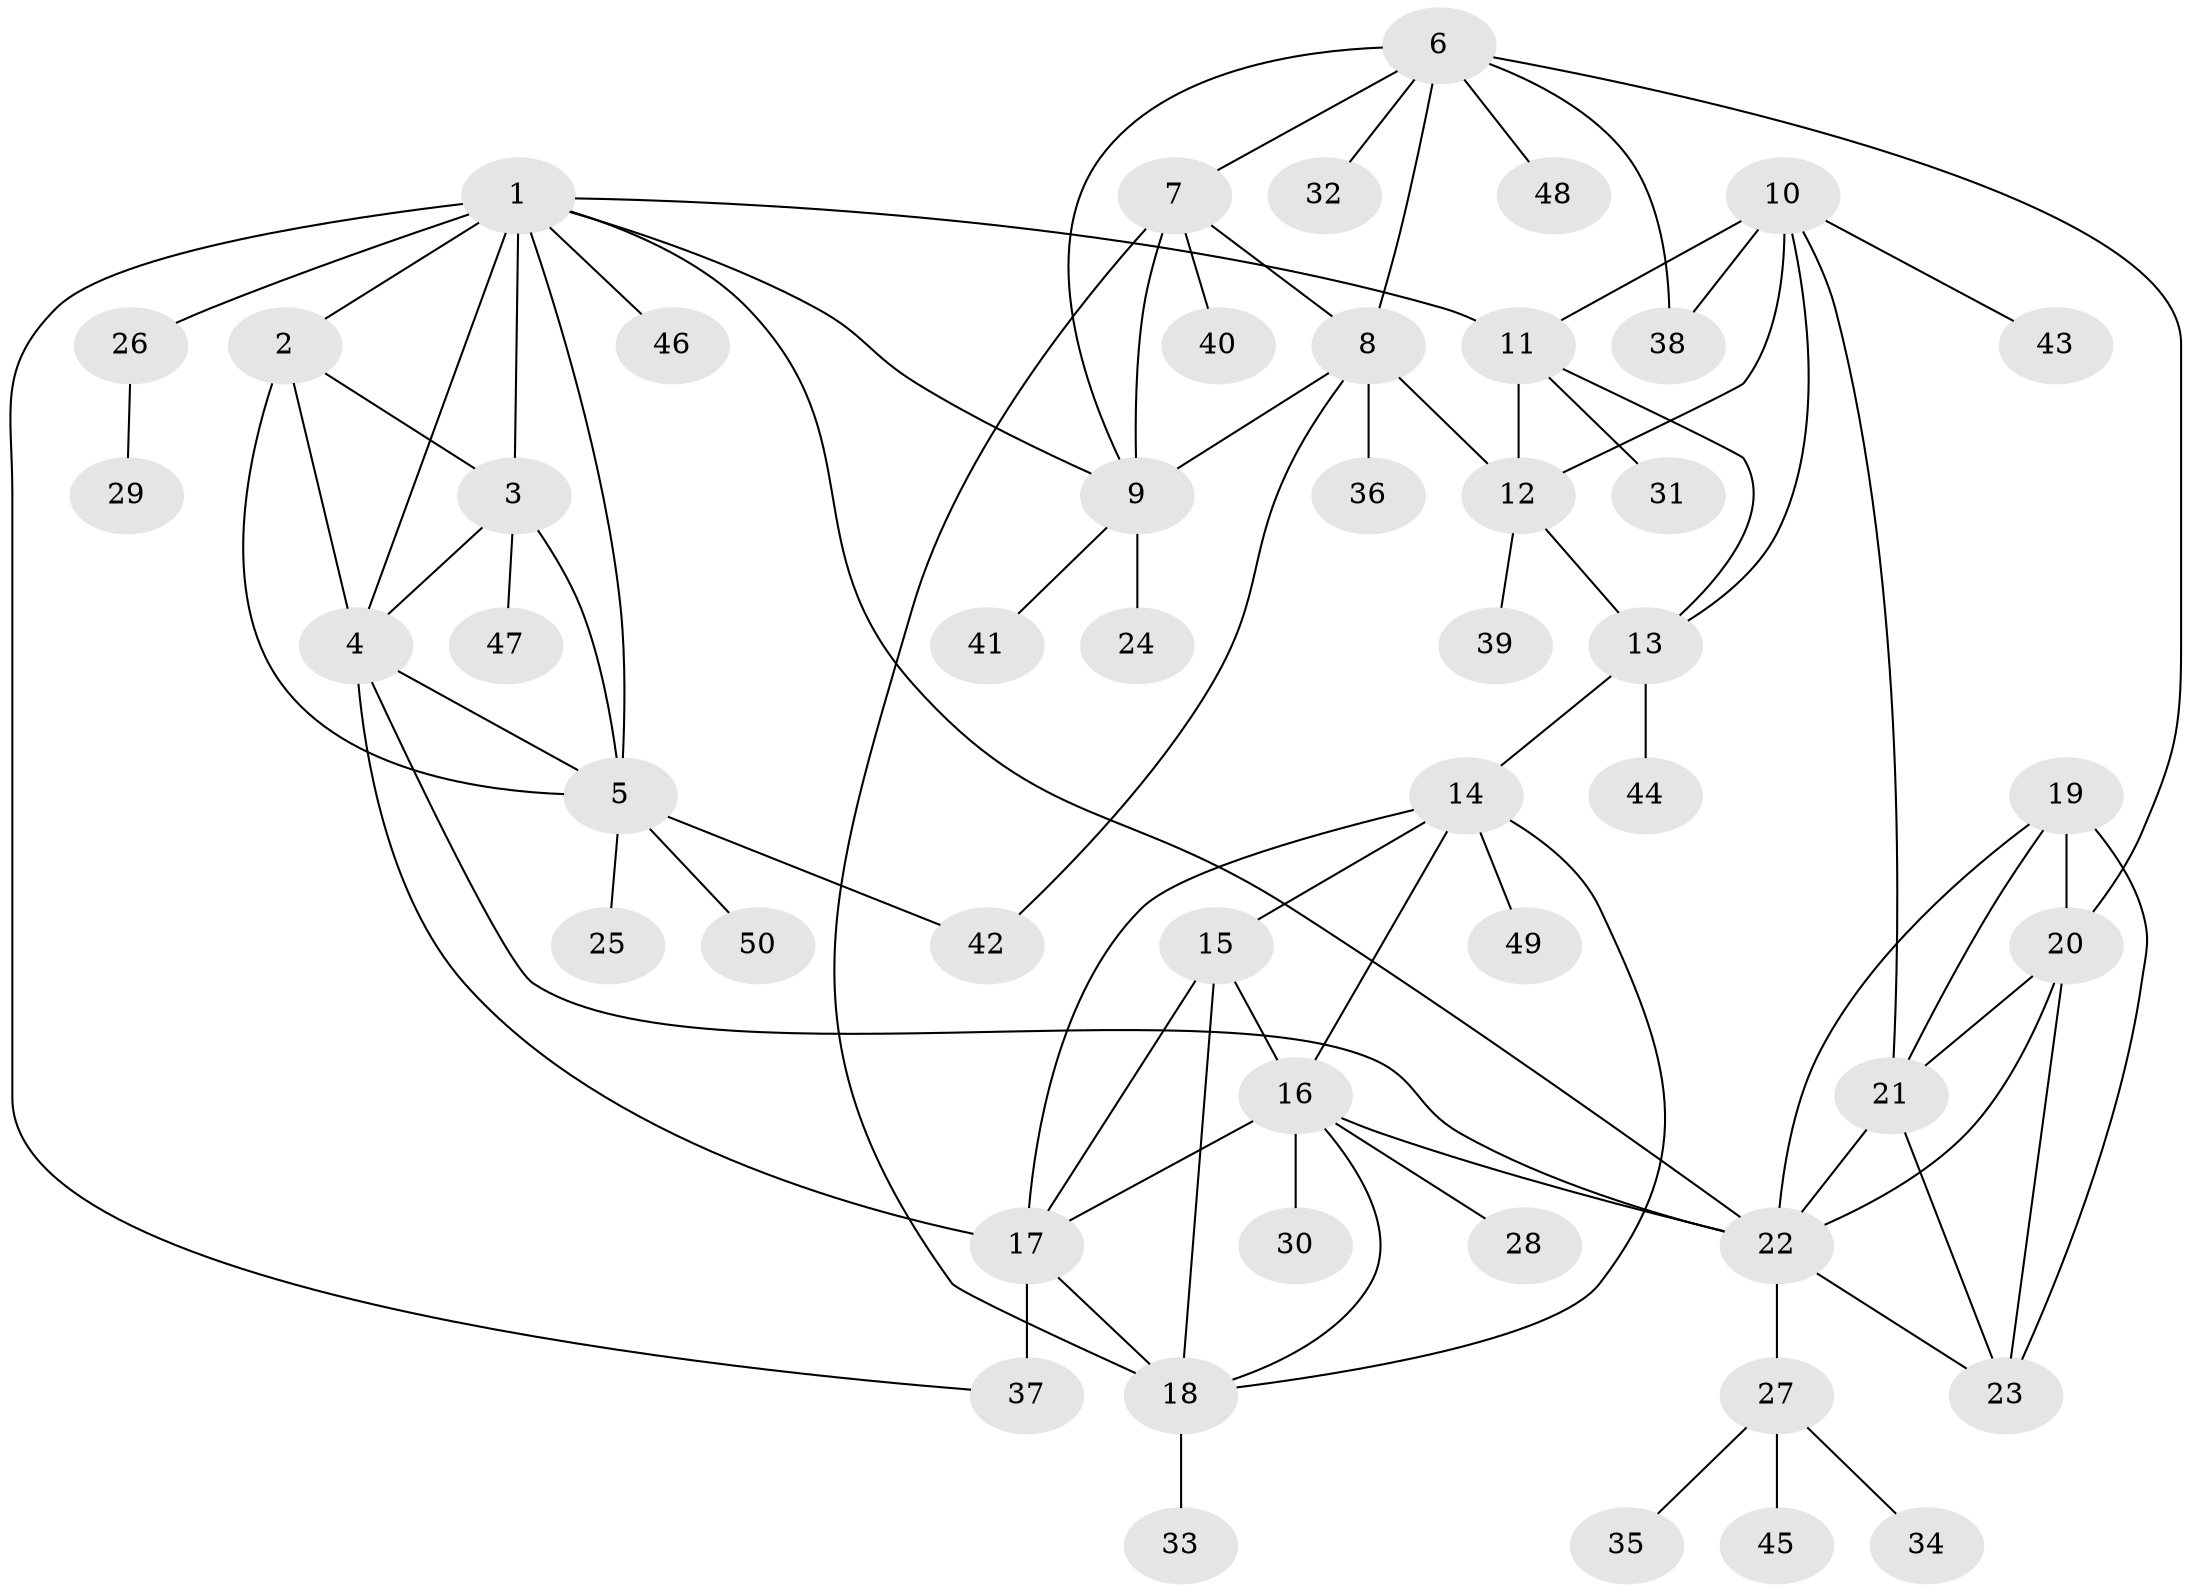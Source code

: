 // original degree distribution, {11: 0.02, 8: 0.06, 6: 0.04, 5: 0.05, 9: 0.03, 7: 0.02, 4: 0.02, 10: 0.02, 1: 0.59, 2: 0.14, 3: 0.01}
// Generated by graph-tools (version 1.1) at 2025/52/03/04/25 22:52:21]
// undirected, 50 vertices, 83 edges
graph export_dot {
  node [color=gray90,style=filled];
  1;
  2;
  3;
  4;
  5;
  6;
  7;
  8;
  9;
  10;
  11;
  12;
  13;
  14;
  15;
  16;
  17;
  18;
  19;
  20;
  21;
  22;
  23;
  24;
  25;
  26;
  27;
  28;
  29;
  30;
  31;
  32;
  33;
  34;
  35;
  36;
  37;
  38;
  39;
  40;
  41;
  42;
  43;
  44;
  45;
  46;
  47;
  48;
  49;
  50;
  1 -- 2 [weight=1.0];
  1 -- 3 [weight=1.0];
  1 -- 4 [weight=1.0];
  1 -- 5 [weight=1.0];
  1 -- 9 [weight=1.0];
  1 -- 11 [weight=1.0];
  1 -- 22 [weight=1.0];
  1 -- 26 [weight=1.0];
  1 -- 37 [weight=1.0];
  1 -- 46 [weight=1.0];
  2 -- 3 [weight=1.0];
  2 -- 4 [weight=4.0];
  2 -- 5 [weight=1.0];
  3 -- 4 [weight=1.0];
  3 -- 5 [weight=1.0];
  3 -- 47 [weight=1.0];
  4 -- 5 [weight=1.0];
  4 -- 17 [weight=1.0];
  4 -- 22 [weight=1.0];
  5 -- 25 [weight=1.0];
  5 -- 42 [weight=1.0];
  5 -- 50 [weight=1.0];
  6 -- 7 [weight=1.0];
  6 -- 8 [weight=2.0];
  6 -- 9 [weight=1.0];
  6 -- 20 [weight=1.0];
  6 -- 32 [weight=1.0];
  6 -- 38 [weight=1.0];
  6 -- 48 [weight=1.0];
  7 -- 8 [weight=2.0];
  7 -- 9 [weight=1.0];
  7 -- 18 [weight=1.0];
  7 -- 40 [weight=2.0];
  8 -- 9 [weight=2.0];
  8 -- 12 [weight=1.0];
  8 -- 36 [weight=1.0];
  8 -- 42 [weight=1.0];
  9 -- 24 [weight=4.0];
  9 -- 41 [weight=1.0];
  10 -- 11 [weight=1.0];
  10 -- 12 [weight=2.0];
  10 -- 13 [weight=1.0];
  10 -- 21 [weight=1.0];
  10 -- 38 [weight=1.0];
  10 -- 43 [weight=1.0];
  11 -- 12 [weight=2.0];
  11 -- 13 [weight=1.0];
  11 -- 31 [weight=1.0];
  12 -- 13 [weight=2.0];
  12 -- 39 [weight=1.0];
  13 -- 14 [weight=1.0];
  13 -- 44 [weight=2.0];
  14 -- 15 [weight=1.0];
  14 -- 16 [weight=1.0];
  14 -- 17 [weight=1.0];
  14 -- 18 [weight=1.0];
  14 -- 49 [weight=1.0];
  15 -- 16 [weight=1.0];
  15 -- 17 [weight=1.0];
  15 -- 18 [weight=1.0];
  16 -- 17 [weight=1.0];
  16 -- 18 [weight=1.0];
  16 -- 22 [weight=1.0];
  16 -- 28 [weight=1.0];
  16 -- 30 [weight=3.0];
  17 -- 18 [weight=1.0];
  17 -- 37 [weight=2.0];
  18 -- 33 [weight=3.0];
  19 -- 20 [weight=5.0];
  19 -- 21 [weight=1.0];
  19 -- 22 [weight=1.0];
  19 -- 23 [weight=1.0];
  20 -- 21 [weight=1.0];
  20 -- 22 [weight=1.0];
  20 -- 23 [weight=1.0];
  21 -- 22 [weight=1.0];
  21 -- 23 [weight=1.0];
  22 -- 23 [weight=1.0];
  22 -- 27 [weight=1.0];
  26 -- 29 [weight=1.0];
  27 -- 34 [weight=1.0];
  27 -- 35 [weight=1.0];
  27 -- 45 [weight=1.0];
}
